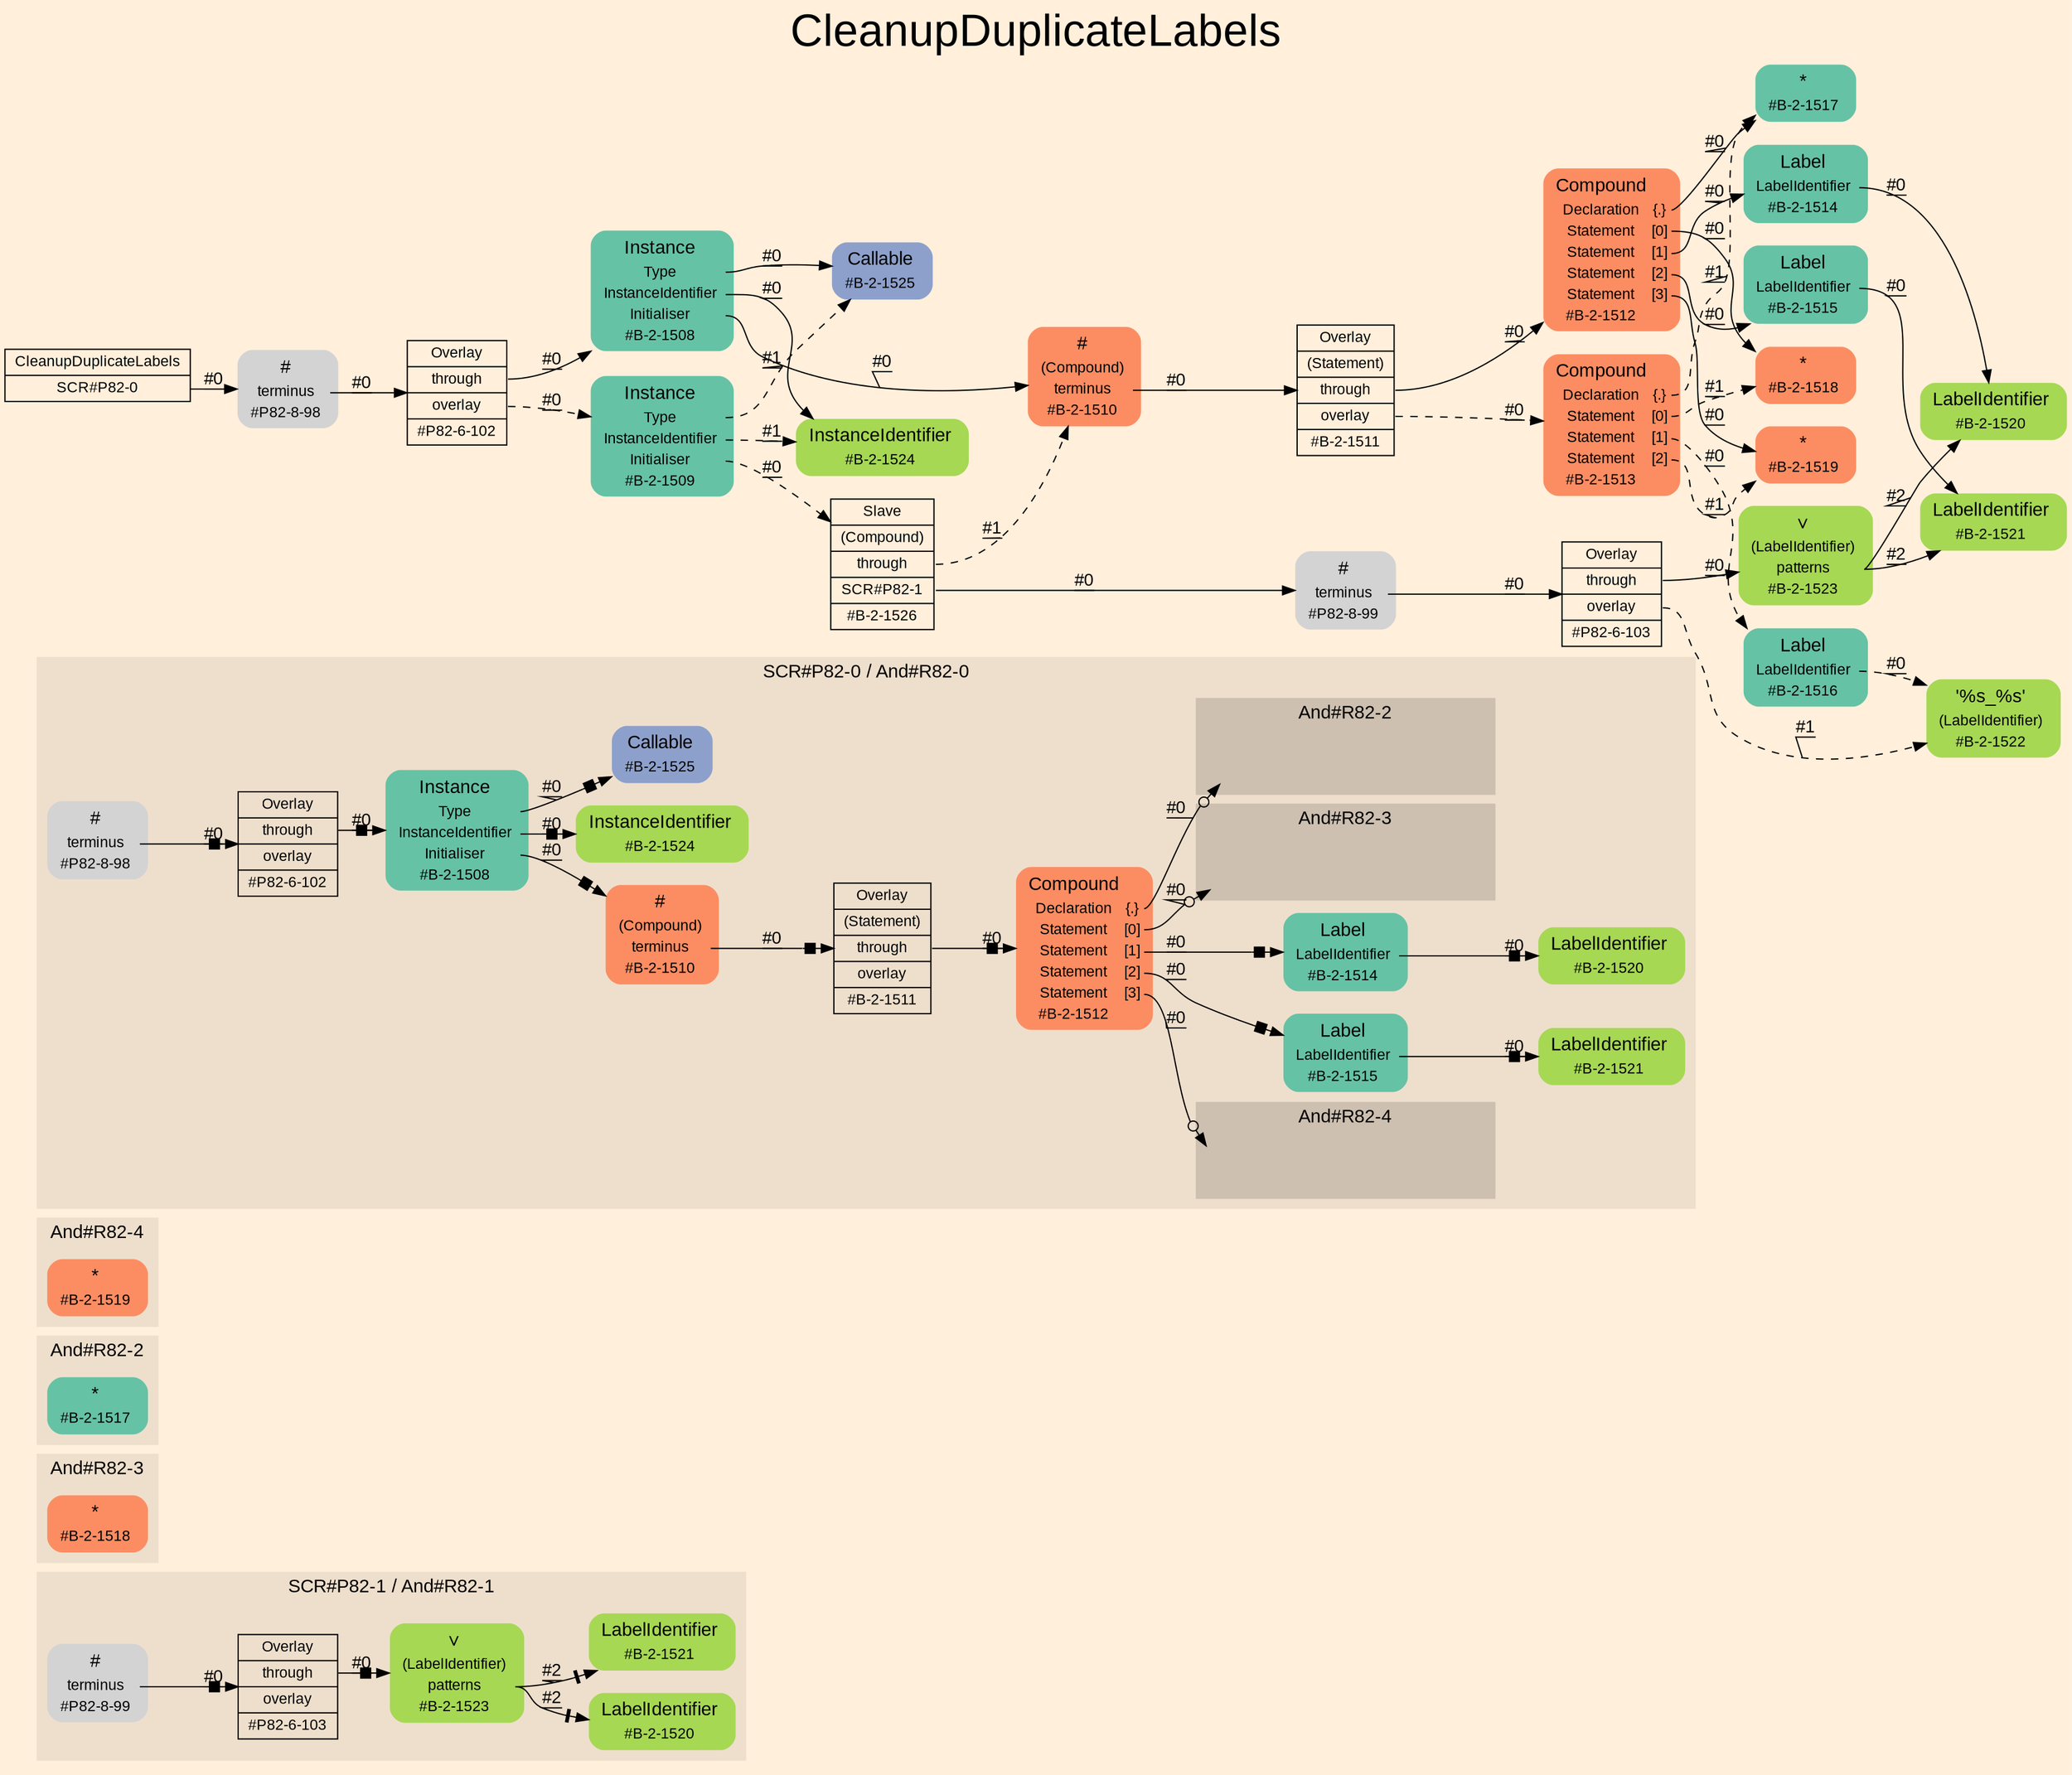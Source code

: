 digraph "CleanupDuplicateLabels" {
label = "CleanupDuplicateLabels"
labelloc = t
fontsize = "36"
graph [
    rankdir = "LR"
    ranksep = 0.3
    bgcolor = antiquewhite1
    color = black
    fontcolor = black
    fontname = "Arial"
];
node [
    fontname = "Arial"
];
edge [
    fontname = "Arial"
];

// -------------------- figure And#R82-1 --------------------
// -------- block And#R82-1/#B-2-1520 ----------
"And#R82-1/#B-2-1520" [
    shape = "plaintext"
    fillcolor = "/set28/5"
    label = <<TABLE BORDER="0" CELLBORDER="0" CELLSPACING="0">
     <TR><TD><FONT POINT-SIZE="15.0">LabelIdentifier</FONT></TD><TD></TD></TR>
     <TR><TD>#B-2-1520</TD><TD PORT="port0"></TD></TR>
    </TABLE>>
    style = "rounded,filled"
    fontsize = "12"
];

// -------- block And#R82-1/#B-2-1521 ----------
"And#R82-1/#B-2-1521" [
    shape = "plaintext"
    fillcolor = "/set28/5"
    label = <<TABLE BORDER="0" CELLBORDER="0" CELLSPACING="0">
     <TR><TD><FONT POINT-SIZE="15.0">LabelIdentifier</FONT></TD><TD></TD></TR>
     <TR><TD>#B-2-1521</TD><TD PORT="port0"></TD></TR>
    </TABLE>>
    style = "rounded,filled"
    fontsize = "12"
];

// -------- region And#R82-1 ----------
subgraph "clusterAnd#R82-1" {
    label = "SCR#P82-1 / And#R82-1"
    style = "filled"
    color = antiquewhite2
    fontsize = "15"
    // -------- block And#R82-1/#B-2-1523 ----------
    "And#R82-1/#B-2-1523" [
        shape = "plaintext"
        fillcolor = "/set28/5"
        label = <<TABLE BORDER="0" CELLBORDER="0" CELLSPACING="0">
         <TR><TD><FONT POINT-SIZE="15.0">∨</FONT></TD><TD></TD></TR>
         <TR><TD>(LabelIdentifier)</TD><TD PORT="port0"></TD></TR>
         <TR><TD>patterns</TD><TD PORT="port1"></TD></TR>
         <TR><TD>#B-2-1523</TD><TD PORT="port2"></TD></TR>
        </TABLE>>
        style = "rounded,filled"
        fontsize = "12"
    ];
    
    "And#R82-1/#B-2-1523":port1 -> "And#R82-1/#B-2-1520" [
        arrowhead="normalnonetee"
        label = "#2"
        decorate = true
        color = black
        fontcolor = black
    ];
    
    "And#R82-1/#B-2-1523":port1 -> "And#R82-1/#B-2-1521" [
        arrowhead="normalnonetee"
        label = "#2"
        decorate = true
        color = black
        fontcolor = black
    ];
    
    // -------- block And#R82-1/#P82-6-103 ----------
    "And#R82-1/#P82-6-103" [
        shape = "record"
        fillcolor = antiquewhite2
        label = "<fixed> Overlay | <port0> through | <port1> overlay | <port2> #P82-6-103"
        style = "filled"
        fontsize = "12"
        color = black
        fontcolor = black
    ];
    
    "And#R82-1/#P82-6-103":port0 -> "And#R82-1/#B-2-1523" [
        arrowhead="normalnonebox"
        label = "#0"
        decorate = true
        color = black
        fontcolor = black
    ];
    
    // -------- block And#R82-1/#P82-8-99 ----------
    "And#R82-1/#P82-8-99" [
        shape = "plaintext"
        label = <<TABLE BORDER="0" CELLBORDER="0" CELLSPACING="0">
         <TR><TD><FONT POINT-SIZE="15.0">#</FONT></TD><TD></TD></TR>
         <TR><TD>terminus</TD><TD PORT="port0"></TD></TR>
         <TR><TD>#P82-8-99</TD><TD PORT="port1"></TD></TR>
        </TABLE>>
        style = "rounded,filled"
        fontsize = "12"
    ];
    
    "And#R82-1/#P82-8-99":port0 -> "And#R82-1/#P82-6-103" [
        arrowhead="normalnonebox"
        label = "#0"
        decorate = true
        color = black
        fontcolor = black
    ];
    
}


// -------------------- figure And#R82-3 --------------------
// -------- region And#R82-3 ----------
subgraph "clusterAnd#R82-3" {
    label = "And#R82-3"
    style = "filled"
    color = antiquewhite2
    fontsize = "15"
    // -------- block And#R82-3/#B-2-1518 ----------
    "And#R82-3/#B-2-1518" [
        shape = "plaintext"
        fillcolor = "/set28/2"
        label = <<TABLE BORDER="0" CELLBORDER="0" CELLSPACING="0">
         <TR><TD><FONT POINT-SIZE="15.0">*</FONT></TD><TD></TD></TR>
         <TR><TD>#B-2-1518</TD><TD PORT="port0"></TD></TR>
        </TABLE>>
        style = "rounded,filled"
        fontsize = "12"
    ];
    
}


// -------------------- figure And#R82-2 --------------------
// -------- region And#R82-2 ----------
subgraph "clusterAnd#R82-2" {
    label = "And#R82-2"
    style = "filled"
    color = antiquewhite2
    fontsize = "15"
    // -------- block And#R82-2/#B-2-1517 ----------
    "And#R82-2/#B-2-1517" [
        shape = "plaintext"
        fillcolor = "/set28/1"
        label = <<TABLE BORDER="0" CELLBORDER="0" CELLSPACING="0">
         <TR><TD><FONT POINT-SIZE="15.0">*</FONT></TD><TD></TD></TR>
         <TR><TD>#B-2-1517</TD><TD PORT="port0"></TD></TR>
        </TABLE>>
        style = "rounded,filled"
        fontsize = "12"
    ];
    
}


// -------------------- figure And#R82-4 --------------------
// -------- region And#R82-4 ----------
subgraph "clusterAnd#R82-4" {
    label = "And#R82-4"
    style = "filled"
    color = antiquewhite2
    fontsize = "15"
    // -------- block And#R82-4/#B-2-1519 ----------
    "And#R82-4/#B-2-1519" [
        shape = "plaintext"
        fillcolor = "/set28/2"
        label = <<TABLE BORDER="0" CELLBORDER="0" CELLSPACING="0">
         <TR><TD><FONT POINT-SIZE="15.0">*</FONT></TD><TD></TD></TR>
         <TR><TD>#B-2-1519</TD><TD PORT="port0"></TD></TR>
        </TABLE>>
        style = "rounded,filled"
        fontsize = "12"
    ];
    
}


// -------------------- figure And#R82-0 --------------------
// -------- region And#R82-0 ----------
subgraph "clusterAnd#R82-0" {
    label = "SCR#P82-0 / And#R82-0"
    style = "filled"
    color = antiquewhite2
    fontsize = "15"
    // -------- block And#R82-0/#B-2-1512 ----------
    "And#R82-0/#B-2-1512" [
        shape = "plaintext"
        fillcolor = "/set28/2"
        label = <<TABLE BORDER="0" CELLBORDER="0" CELLSPACING="0">
         <TR><TD><FONT POINT-SIZE="15.0">Compound</FONT></TD><TD></TD></TR>
         <TR><TD>Declaration</TD><TD PORT="port0">{.}</TD></TR>
         <TR><TD>Statement</TD><TD PORT="port1">[0]</TD></TR>
         <TR><TD>Statement</TD><TD PORT="port2">[1]</TD></TR>
         <TR><TD>Statement</TD><TD PORT="port3">[2]</TD></TR>
         <TR><TD>Statement</TD><TD PORT="port4">[3]</TD></TR>
         <TR><TD>#B-2-1512</TD><TD PORT="port5"></TD></TR>
        </TABLE>>
        style = "rounded,filled"
        fontsize = "12"
    ];
    
    "And#R82-0/#B-2-1512":port0 -> "And#R82-0/And#R82-2/#B-2-1517" [
        arrowhead="normalnoneodot"
        label = "#0"
        decorate = true
        color = black
        fontcolor = black
    ];
    
    "And#R82-0/#B-2-1512":port1 -> "And#R82-0/And#R82-3/#B-2-1518" [
        arrowhead="normalnoneodot"
        label = "#0"
        decorate = true
        color = black
        fontcolor = black
    ];
    
    "And#R82-0/#B-2-1512":port2 -> "And#R82-0/#B-2-1514" [
        arrowhead="normalnonebox"
        label = "#0"
        decorate = true
        color = black
        fontcolor = black
    ];
    
    "And#R82-0/#B-2-1512":port3 -> "And#R82-0/#B-2-1515" [
        arrowhead="normalnonebox"
        label = "#0"
        decorate = true
        color = black
        fontcolor = black
    ];
    
    "And#R82-0/#B-2-1512":port4 -> "And#R82-0/And#R82-4/#B-2-1519" [
        arrowhead="normalnoneodot"
        label = "#0"
        decorate = true
        color = black
        fontcolor = black
    ];
    
    // -------- block And#R82-0/#B-2-1508 ----------
    "And#R82-0/#B-2-1508" [
        shape = "plaintext"
        fillcolor = "/set28/1"
        label = <<TABLE BORDER="0" CELLBORDER="0" CELLSPACING="0">
         <TR><TD><FONT POINT-SIZE="15.0">Instance</FONT></TD><TD></TD></TR>
         <TR><TD>Type</TD><TD PORT="port0"></TD></TR>
         <TR><TD>InstanceIdentifier</TD><TD PORT="port1"></TD></TR>
         <TR><TD>Initialiser</TD><TD PORT="port2"></TD></TR>
         <TR><TD>#B-2-1508</TD><TD PORT="port3"></TD></TR>
        </TABLE>>
        style = "rounded,filled"
        fontsize = "12"
    ];
    
    "And#R82-0/#B-2-1508":port0 -> "And#R82-0/#B-2-1525" [
        arrowhead="normalnonebox"
        label = "#0"
        decorate = true
        color = black
        fontcolor = black
    ];
    
    "And#R82-0/#B-2-1508":port1 -> "And#R82-0/#B-2-1524" [
        arrowhead="normalnonebox"
        label = "#0"
        decorate = true
        color = black
        fontcolor = black
    ];
    
    "And#R82-0/#B-2-1508":port2 -> "And#R82-0/#B-2-1510" [
        arrowhead="normalnonebox"
        label = "#0"
        decorate = true
        color = black
        fontcolor = black
    ];
    
    // -------- block And#R82-0/#B-2-1510 ----------
    "And#R82-0/#B-2-1510" [
        shape = "plaintext"
        fillcolor = "/set28/2"
        label = <<TABLE BORDER="0" CELLBORDER="0" CELLSPACING="0">
         <TR><TD><FONT POINT-SIZE="15.0">#</FONT></TD><TD></TD></TR>
         <TR><TD>(Compound)</TD><TD PORT="port0"></TD></TR>
         <TR><TD>terminus</TD><TD PORT="port1"></TD></TR>
         <TR><TD>#B-2-1510</TD><TD PORT="port2"></TD></TR>
        </TABLE>>
        style = "rounded,filled"
        fontsize = "12"
    ];
    
    "And#R82-0/#B-2-1510":port1 -> "And#R82-0/#B-2-1511" [
        arrowhead="normalnonebox"
        label = "#0"
        decorate = true
        color = black
        fontcolor = black
    ];
    
    // -------- block And#R82-0/#B-2-1511 ----------
    "And#R82-0/#B-2-1511" [
        shape = "record"
        fillcolor = antiquewhite2
        label = "<fixed> Overlay | <port0> (Statement) | <port1> through | <port2> overlay | <port3> #B-2-1511"
        style = "filled"
        fontsize = "12"
        color = black
        fontcolor = black
    ];
    
    "And#R82-0/#B-2-1511":port1 -> "And#R82-0/#B-2-1512" [
        arrowhead="normalnonebox"
        label = "#0"
        decorate = true
        color = black
        fontcolor = black
    ];
    
    // -------- block And#R82-0/#B-2-1514 ----------
    "And#R82-0/#B-2-1514" [
        shape = "plaintext"
        fillcolor = "/set28/1"
        label = <<TABLE BORDER="0" CELLBORDER="0" CELLSPACING="0">
         <TR><TD><FONT POINT-SIZE="15.0">Label</FONT></TD><TD></TD></TR>
         <TR><TD>LabelIdentifier</TD><TD PORT="port0"></TD></TR>
         <TR><TD>#B-2-1514</TD><TD PORT="port1"></TD></TR>
        </TABLE>>
        style = "rounded,filled"
        fontsize = "12"
    ];
    
    "And#R82-0/#B-2-1514":port0 -> "And#R82-0/#B-2-1520" [
        arrowhead="normalnonebox"
        label = "#0"
        decorate = true
        color = black
        fontcolor = black
    ];
    
    // -------- block And#R82-0/#B-2-1515 ----------
    "And#R82-0/#B-2-1515" [
        shape = "plaintext"
        fillcolor = "/set28/1"
        label = <<TABLE BORDER="0" CELLBORDER="0" CELLSPACING="0">
         <TR><TD><FONT POINT-SIZE="15.0">Label</FONT></TD><TD></TD></TR>
         <TR><TD>LabelIdentifier</TD><TD PORT="port0"></TD></TR>
         <TR><TD>#B-2-1515</TD><TD PORT="port1"></TD></TR>
        </TABLE>>
        style = "rounded,filled"
        fontsize = "12"
    ];
    
    "And#R82-0/#B-2-1515":port0 -> "And#R82-0/#B-2-1521" [
        arrowhead="normalnonebox"
        label = "#0"
        decorate = true
        color = black
        fontcolor = black
    ];
    
    // -------- block And#R82-0/#B-2-1520 ----------
    "And#R82-0/#B-2-1520" [
        shape = "plaintext"
        fillcolor = "/set28/5"
        label = <<TABLE BORDER="0" CELLBORDER="0" CELLSPACING="0">
         <TR><TD><FONT POINT-SIZE="15.0">LabelIdentifier</FONT></TD><TD></TD></TR>
         <TR><TD>#B-2-1520</TD><TD PORT="port0"></TD></TR>
        </TABLE>>
        style = "rounded,filled"
        fontsize = "12"
    ];
    
    // -------- block And#R82-0/#B-2-1521 ----------
    "And#R82-0/#B-2-1521" [
        shape = "plaintext"
        fillcolor = "/set28/5"
        label = <<TABLE BORDER="0" CELLBORDER="0" CELLSPACING="0">
         <TR><TD><FONT POINT-SIZE="15.0">LabelIdentifier</FONT></TD><TD></TD></TR>
         <TR><TD>#B-2-1521</TD><TD PORT="port0"></TD></TR>
        </TABLE>>
        style = "rounded,filled"
        fontsize = "12"
    ];
    
    // -------- block And#R82-0/#B-2-1524 ----------
    "And#R82-0/#B-2-1524" [
        shape = "plaintext"
        fillcolor = "/set28/5"
        label = <<TABLE BORDER="0" CELLBORDER="0" CELLSPACING="0">
         <TR><TD><FONT POINT-SIZE="15.0">InstanceIdentifier</FONT></TD><TD></TD></TR>
         <TR><TD>#B-2-1524</TD><TD PORT="port0"></TD></TR>
        </TABLE>>
        style = "rounded,filled"
        fontsize = "12"
    ];
    
    // -------- block And#R82-0/#B-2-1525 ----------
    "And#R82-0/#B-2-1525" [
        shape = "plaintext"
        fillcolor = "/set28/3"
        label = <<TABLE BORDER="0" CELLBORDER="0" CELLSPACING="0">
         <TR><TD><FONT POINT-SIZE="15.0">Callable</FONT></TD><TD></TD></TR>
         <TR><TD>#B-2-1525</TD><TD PORT="port0"></TD></TR>
        </TABLE>>
        style = "rounded,filled"
        fontsize = "12"
    ];
    
    // -------- block And#R82-0/#P82-6-102 ----------
    "And#R82-0/#P82-6-102" [
        shape = "record"
        fillcolor = antiquewhite2
        label = "<fixed> Overlay | <port0> through | <port1> overlay | <port2> #P82-6-102"
        style = "filled"
        fontsize = "12"
        color = black
        fontcolor = black
    ];
    
    "And#R82-0/#P82-6-102":port0 -> "And#R82-0/#B-2-1508" [
        arrowhead="normalnonebox"
        label = "#0"
        decorate = true
        color = black
        fontcolor = black
    ];
    
    // -------- block And#R82-0/#P82-8-98 ----------
    "And#R82-0/#P82-8-98" [
        shape = "plaintext"
        label = <<TABLE BORDER="0" CELLBORDER="0" CELLSPACING="0">
         <TR><TD><FONT POINT-SIZE="15.0">#</FONT></TD><TD></TD></TR>
         <TR><TD>terminus</TD><TD PORT="port0"></TD></TR>
         <TR><TD>#P82-8-98</TD><TD PORT="port1"></TD></TR>
        </TABLE>>
        style = "rounded,filled"
        fontsize = "12"
    ];
    
    "And#R82-0/#P82-8-98":port0 -> "And#R82-0/#P82-6-102" [
        arrowhead="normalnonebox"
        label = "#0"
        decorate = true
        color = black
        fontcolor = black
    ];
    
    // -------- region And#R82-0/And#R82-2 ----------
    subgraph "clusterAnd#R82-0/And#R82-2" {
        label = "And#R82-2"
        style = "filled"
        color = antiquewhite3
        fontsize = "15"
        // -------- block And#R82-0/And#R82-2/#B-2-1517 ----------
        "And#R82-0/And#R82-2/#B-2-1517" [
            shape = "none"
            style = "invisible"
        ];
        
    }
    
    // -------- region And#R82-0/And#R82-3 ----------
    subgraph "clusterAnd#R82-0/And#R82-3" {
        label = "And#R82-3"
        style = "filled"
        color = antiquewhite3
        fontsize = "15"
        // -------- block And#R82-0/And#R82-3/#B-2-1518 ----------
        "And#R82-0/And#R82-3/#B-2-1518" [
            shape = "none"
            style = "invisible"
        ];
        
    }
    
    // -------- region And#R82-0/And#R82-4 ----------
    subgraph "clusterAnd#R82-0/And#R82-4" {
        label = "And#R82-4"
        style = "filled"
        color = antiquewhite3
        fontsize = "15"
        // -------- block And#R82-0/And#R82-4/#B-2-1519 ----------
        "And#R82-0/And#R82-4/#B-2-1519" [
            shape = "none"
            style = "invisible"
        ];
        
    }
    
}


// -------------------- transformation figure --------------------
// -------- block CR#P82-0 ----------
"CR#P82-0" [
    shape = "record"
    fillcolor = antiquewhite1
    label = "<fixed> CleanupDuplicateLabels | <port0> SCR#P82-0"
    style = "filled"
    fontsize = "12"
    color = black
    fontcolor = black
];

"CR#P82-0":port0 -> "#P82-8-98" [
    label = "#0"
    decorate = true
    color = black
    fontcolor = black
];

// -------- block #P82-8-98 ----------
"#P82-8-98" [
    shape = "plaintext"
    label = <<TABLE BORDER="0" CELLBORDER="0" CELLSPACING="0">
     <TR><TD><FONT POINT-SIZE="15.0">#</FONT></TD><TD></TD></TR>
     <TR><TD>terminus</TD><TD PORT="port0"></TD></TR>
     <TR><TD>#P82-8-98</TD><TD PORT="port1"></TD></TR>
    </TABLE>>
    style = "rounded,filled"
    fontsize = "12"
];

"#P82-8-98":port0 -> "#P82-6-102" [
    label = "#0"
    decorate = true
    color = black
    fontcolor = black
];

// -------- block #P82-6-102 ----------
"#P82-6-102" [
    shape = "record"
    fillcolor = antiquewhite1
    label = "<fixed> Overlay | <port0> through | <port1> overlay | <port2> #P82-6-102"
    style = "filled"
    fontsize = "12"
    color = black
    fontcolor = black
];

"#P82-6-102":port0 -> "#B-2-1508" [
    label = "#0"
    decorate = true
    color = black
    fontcolor = black
];

"#P82-6-102":port1 -> "#B-2-1509" [
    style="dashed"
    label = "#0"
    decorate = true
    color = black
    fontcolor = black
];

// -------- block #B-2-1508 ----------
"#B-2-1508" [
    shape = "plaintext"
    fillcolor = "/set28/1"
    label = <<TABLE BORDER="0" CELLBORDER="0" CELLSPACING="0">
     <TR><TD><FONT POINT-SIZE="15.0">Instance</FONT></TD><TD></TD></TR>
     <TR><TD>Type</TD><TD PORT="port0"></TD></TR>
     <TR><TD>InstanceIdentifier</TD><TD PORT="port1"></TD></TR>
     <TR><TD>Initialiser</TD><TD PORT="port2"></TD></TR>
     <TR><TD>#B-2-1508</TD><TD PORT="port3"></TD></TR>
    </TABLE>>
    style = "rounded,filled"
    fontsize = "12"
];

"#B-2-1508":port0 -> "#B-2-1525" [
    label = "#0"
    decorate = true
    color = black
    fontcolor = black
];

"#B-2-1508":port1 -> "#B-2-1524" [
    label = "#0"
    decorate = true
    color = black
    fontcolor = black
];

"#B-2-1508":port2 -> "#B-2-1510" [
    label = "#0"
    decorate = true
    color = black
    fontcolor = black
];

// -------- block #B-2-1525 ----------
"#B-2-1525" [
    shape = "plaintext"
    fillcolor = "/set28/3"
    label = <<TABLE BORDER="0" CELLBORDER="0" CELLSPACING="0">
     <TR><TD><FONT POINT-SIZE="15.0">Callable</FONT></TD><TD></TD></TR>
     <TR><TD>#B-2-1525</TD><TD PORT="port0"></TD></TR>
    </TABLE>>
    style = "rounded,filled"
    fontsize = "12"
];

// -------- block #B-2-1524 ----------
"#B-2-1524" [
    shape = "plaintext"
    fillcolor = "/set28/5"
    label = <<TABLE BORDER="0" CELLBORDER="0" CELLSPACING="0">
     <TR><TD><FONT POINT-SIZE="15.0">InstanceIdentifier</FONT></TD><TD></TD></TR>
     <TR><TD>#B-2-1524</TD><TD PORT="port0"></TD></TR>
    </TABLE>>
    style = "rounded,filled"
    fontsize = "12"
];

// -------- block #B-2-1510 ----------
"#B-2-1510" [
    shape = "plaintext"
    fillcolor = "/set28/2"
    label = <<TABLE BORDER="0" CELLBORDER="0" CELLSPACING="0">
     <TR><TD><FONT POINT-SIZE="15.0">#</FONT></TD><TD></TD></TR>
     <TR><TD>(Compound)</TD><TD PORT="port0"></TD></TR>
     <TR><TD>terminus</TD><TD PORT="port1"></TD></TR>
     <TR><TD>#B-2-1510</TD><TD PORT="port2"></TD></TR>
    </TABLE>>
    style = "rounded,filled"
    fontsize = "12"
];

"#B-2-1510":port1 -> "#B-2-1511" [
    label = "#0"
    decorate = true
    color = black
    fontcolor = black
];

// -------- block #B-2-1511 ----------
"#B-2-1511" [
    shape = "record"
    fillcolor = antiquewhite1
    label = "<fixed> Overlay | <port0> (Statement) | <port1> through | <port2> overlay | <port3> #B-2-1511"
    style = "filled"
    fontsize = "12"
    color = black
    fontcolor = black
];

"#B-2-1511":port1 -> "#B-2-1512" [
    label = "#0"
    decorate = true
    color = black
    fontcolor = black
];

"#B-2-1511":port2 -> "#B-2-1513" [
    style="dashed"
    label = "#0"
    decorate = true
    color = black
    fontcolor = black
];

// -------- block #B-2-1512 ----------
"#B-2-1512" [
    shape = "plaintext"
    fillcolor = "/set28/2"
    label = <<TABLE BORDER="0" CELLBORDER="0" CELLSPACING="0">
     <TR><TD><FONT POINT-SIZE="15.0">Compound</FONT></TD><TD></TD></TR>
     <TR><TD>Declaration</TD><TD PORT="port0">{.}</TD></TR>
     <TR><TD>Statement</TD><TD PORT="port1">[0]</TD></TR>
     <TR><TD>Statement</TD><TD PORT="port2">[1]</TD></TR>
     <TR><TD>Statement</TD><TD PORT="port3">[2]</TD></TR>
     <TR><TD>Statement</TD><TD PORT="port4">[3]</TD></TR>
     <TR><TD>#B-2-1512</TD><TD PORT="port5"></TD></TR>
    </TABLE>>
    style = "rounded,filled"
    fontsize = "12"
];

"#B-2-1512":port0 -> "#B-2-1517" [
    label = "#0"
    decorate = true
    color = black
    fontcolor = black
];

"#B-2-1512":port1 -> "#B-2-1518" [
    label = "#0"
    decorate = true
    color = black
    fontcolor = black
];

"#B-2-1512":port2 -> "#B-2-1514" [
    label = "#0"
    decorate = true
    color = black
    fontcolor = black
];

"#B-2-1512":port3 -> "#B-2-1515" [
    label = "#0"
    decorate = true
    color = black
    fontcolor = black
];

"#B-2-1512":port4 -> "#B-2-1519" [
    label = "#0"
    decorate = true
    color = black
    fontcolor = black
];

// -------- block #B-2-1517 ----------
"#B-2-1517" [
    shape = "plaintext"
    fillcolor = "/set28/1"
    label = <<TABLE BORDER="0" CELLBORDER="0" CELLSPACING="0">
     <TR><TD><FONT POINT-SIZE="15.0">*</FONT></TD><TD></TD></TR>
     <TR><TD>#B-2-1517</TD><TD PORT="port0"></TD></TR>
    </TABLE>>
    style = "rounded,filled"
    fontsize = "12"
];

// -------- block #B-2-1518 ----------
"#B-2-1518" [
    shape = "plaintext"
    fillcolor = "/set28/2"
    label = <<TABLE BORDER="0" CELLBORDER="0" CELLSPACING="0">
     <TR><TD><FONT POINT-SIZE="15.0">*</FONT></TD><TD></TD></TR>
     <TR><TD>#B-2-1518</TD><TD PORT="port0"></TD></TR>
    </TABLE>>
    style = "rounded,filled"
    fontsize = "12"
];

// -------- block #B-2-1514 ----------
"#B-2-1514" [
    shape = "plaintext"
    fillcolor = "/set28/1"
    label = <<TABLE BORDER="0" CELLBORDER="0" CELLSPACING="0">
     <TR><TD><FONT POINT-SIZE="15.0">Label</FONT></TD><TD></TD></TR>
     <TR><TD>LabelIdentifier</TD><TD PORT="port0"></TD></TR>
     <TR><TD>#B-2-1514</TD><TD PORT="port1"></TD></TR>
    </TABLE>>
    style = "rounded,filled"
    fontsize = "12"
];

"#B-2-1514":port0 -> "#B-2-1520" [
    label = "#0"
    decorate = true
    color = black
    fontcolor = black
];

// -------- block #B-2-1520 ----------
"#B-2-1520" [
    shape = "plaintext"
    fillcolor = "/set28/5"
    label = <<TABLE BORDER="0" CELLBORDER="0" CELLSPACING="0">
     <TR><TD><FONT POINT-SIZE="15.0">LabelIdentifier</FONT></TD><TD></TD></TR>
     <TR><TD>#B-2-1520</TD><TD PORT="port0"></TD></TR>
    </TABLE>>
    style = "rounded,filled"
    fontsize = "12"
];

// -------- block #B-2-1515 ----------
"#B-2-1515" [
    shape = "plaintext"
    fillcolor = "/set28/1"
    label = <<TABLE BORDER="0" CELLBORDER="0" CELLSPACING="0">
     <TR><TD><FONT POINT-SIZE="15.0">Label</FONT></TD><TD></TD></TR>
     <TR><TD>LabelIdentifier</TD><TD PORT="port0"></TD></TR>
     <TR><TD>#B-2-1515</TD><TD PORT="port1"></TD></TR>
    </TABLE>>
    style = "rounded,filled"
    fontsize = "12"
];

"#B-2-1515":port0 -> "#B-2-1521" [
    label = "#0"
    decorate = true
    color = black
    fontcolor = black
];

// -------- block #B-2-1521 ----------
"#B-2-1521" [
    shape = "plaintext"
    fillcolor = "/set28/5"
    label = <<TABLE BORDER="0" CELLBORDER="0" CELLSPACING="0">
     <TR><TD><FONT POINT-SIZE="15.0">LabelIdentifier</FONT></TD><TD></TD></TR>
     <TR><TD>#B-2-1521</TD><TD PORT="port0"></TD></TR>
    </TABLE>>
    style = "rounded,filled"
    fontsize = "12"
];

// -------- block #B-2-1519 ----------
"#B-2-1519" [
    shape = "plaintext"
    fillcolor = "/set28/2"
    label = <<TABLE BORDER="0" CELLBORDER="0" CELLSPACING="0">
     <TR><TD><FONT POINT-SIZE="15.0">*</FONT></TD><TD></TD></TR>
     <TR><TD>#B-2-1519</TD><TD PORT="port0"></TD></TR>
    </TABLE>>
    style = "rounded,filled"
    fontsize = "12"
];

// -------- block #B-2-1513 ----------
"#B-2-1513" [
    shape = "plaintext"
    fillcolor = "/set28/2"
    label = <<TABLE BORDER="0" CELLBORDER="0" CELLSPACING="0">
     <TR><TD><FONT POINT-SIZE="15.0">Compound</FONT></TD><TD></TD></TR>
     <TR><TD>Declaration</TD><TD PORT="port0">{.}</TD></TR>
     <TR><TD>Statement</TD><TD PORT="port1">[0]</TD></TR>
     <TR><TD>Statement</TD><TD PORT="port2">[1]</TD></TR>
     <TR><TD>Statement</TD><TD PORT="port3">[2]</TD></TR>
     <TR><TD>#B-2-1513</TD><TD PORT="port4"></TD></TR>
    </TABLE>>
    style = "rounded,filled"
    fontsize = "12"
];

"#B-2-1513":port0 -> "#B-2-1517" [
    style="dashed"
    label = "#1"
    decorate = true
    color = black
    fontcolor = black
];

"#B-2-1513":port1 -> "#B-2-1518" [
    style="dashed"
    label = "#1"
    decorate = true
    color = black
    fontcolor = black
];

"#B-2-1513":port2 -> "#B-2-1516" [
    style="dashed"
    label = "#0"
    decorate = true
    color = black
    fontcolor = black
];

"#B-2-1513":port3 -> "#B-2-1519" [
    style="dashed"
    label = "#1"
    decorate = true
    color = black
    fontcolor = black
];

// -------- block #B-2-1516 ----------
"#B-2-1516" [
    shape = "plaintext"
    fillcolor = "/set28/1"
    label = <<TABLE BORDER="0" CELLBORDER="0" CELLSPACING="0">
     <TR><TD><FONT POINT-SIZE="15.0">Label</FONT></TD><TD></TD></TR>
     <TR><TD>LabelIdentifier</TD><TD PORT="port0"></TD></TR>
     <TR><TD>#B-2-1516</TD><TD PORT="port1"></TD></TR>
    </TABLE>>
    style = "rounded,filled"
    fontsize = "12"
];

"#B-2-1516":port0 -> "#B-2-1522" [
    style="dashed"
    label = "#0"
    decorate = true
    color = black
    fontcolor = black
];

// -------- block #B-2-1522 ----------
"#B-2-1522" [
    shape = "plaintext"
    fillcolor = "/set28/5"
    label = <<TABLE BORDER="0" CELLBORDER="0" CELLSPACING="0">
     <TR><TD><FONT POINT-SIZE="15.0">'%s_%s'</FONT></TD><TD></TD></TR>
     <TR><TD>(LabelIdentifier)</TD><TD PORT="port0"></TD></TR>
     <TR><TD>#B-2-1522</TD><TD PORT="port1"></TD></TR>
    </TABLE>>
    style = "rounded,filled"
    fontsize = "12"
];

// -------- block #B-2-1509 ----------
"#B-2-1509" [
    shape = "plaintext"
    fillcolor = "/set28/1"
    label = <<TABLE BORDER="0" CELLBORDER="0" CELLSPACING="0">
     <TR><TD><FONT POINT-SIZE="15.0">Instance</FONT></TD><TD></TD></TR>
     <TR><TD>Type</TD><TD PORT="port0"></TD></TR>
     <TR><TD>InstanceIdentifier</TD><TD PORT="port1"></TD></TR>
     <TR><TD>Initialiser</TD><TD PORT="port2"></TD></TR>
     <TR><TD>#B-2-1509</TD><TD PORT="port3"></TD></TR>
    </TABLE>>
    style = "rounded,filled"
    fontsize = "12"
];

"#B-2-1509":port0 -> "#B-2-1525" [
    style="dashed"
    label = "#1"
    decorate = true
    color = black
    fontcolor = black
];

"#B-2-1509":port1 -> "#B-2-1524" [
    style="dashed"
    label = "#1"
    decorate = true
    color = black
    fontcolor = black
];

"#B-2-1509":port2 -> "#B-2-1526" [
    style="dashed"
    label = "#0"
    decorate = true
    color = black
    fontcolor = black
];

// -------- block #B-2-1526 ----------
"#B-2-1526" [
    shape = "record"
    fillcolor = antiquewhite1
    label = "<fixed> Slave | <port0> (Compound) | <port1> through | <port2> SCR#P82-1 | <port3> #B-2-1526"
    style = "filled"
    fontsize = "12"
    color = black
    fontcolor = black
];

"#B-2-1526":port1 -> "#B-2-1510" [
    style="dashed"
    label = "#1"
    decorate = true
    color = black
    fontcolor = black
];

"#B-2-1526":port2 -> "#P82-8-99" [
    label = "#0"
    decorate = true
    color = black
    fontcolor = black
];

// -------- block #P82-8-99 ----------
"#P82-8-99" [
    shape = "plaintext"
    label = <<TABLE BORDER="0" CELLBORDER="0" CELLSPACING="0">
     <TR><TD><FONT POINT-SIZE="15.0">#</FONT></TD><TD></TD></TR>
     <TR><TD>terminus</TD><TD PORT="port0"></TD></TR>
     <TR><TD>#P82-8-99</TD><TD PORT="port1"></TD></TR>
    </TABLE>>
    style = "rounded,filled"
    fontsize = "12"
];

"#P82-8-99":port0 -> "#P82-6-103" [
    label = "#0"
    decorate = true
    color = black
    fontcolor = black
];

// -------- block #P82-6-103 ----------
"#P82-6-103" [
    shape = "record"
    fillcolor = antiquewhite1
    label = "<fixed> Overlay | <port0> through | <port1> overlay | <port2> #P82-6-103"
    style = "filled"
    fontsize = "12"
    color = black
    fontcolor = black
];

"#P82-6-103":port0 -> "#B-2-1523" [
    label = "#0"
    decorate = true
    color = black
    fontcolor = black
];

"#P82-6-103":port1 -> "#B-2-1522" [
    style="dashed"
    label = "#1"
    decorate = true
    color = black
    fontcolor = black
];

// -------- block #B-2-1523 ----------
"#B-2-1523" [
    shape = "plaintext"
    fillcolor = "/set28/5"
    label = <<TABLE BORDER="0" CELLBORDER="0" CELLSPACING="0">
     <TR><TD><FONT POINT-SIZE="15.0">∨</FONT></TD><TD></TD></TR>
     <TR><TD>(LabelIdentifier)</TD><TD PORT="port0"></TD></TR>
     <TR><TD>patterns</TD><TD PORT="port1"></TD></TR>
     <TR><TD>#B-2-1523</TD><TD PORT="port2"></TD></TR>
    </TABLE>>
    style = "rounded,filled"
    fontsize = "12"
];

"#B-2-1523":port1 -> "#B-2-1520" [
    label = "#2"
    decorate = true
    color = black
    fontcolor = black
];

"#B-2-1523":port1 -> "#B-2-1521" [
    label = "#2"
    decorate = true
    color = black
    fontcolor = black
];


}
